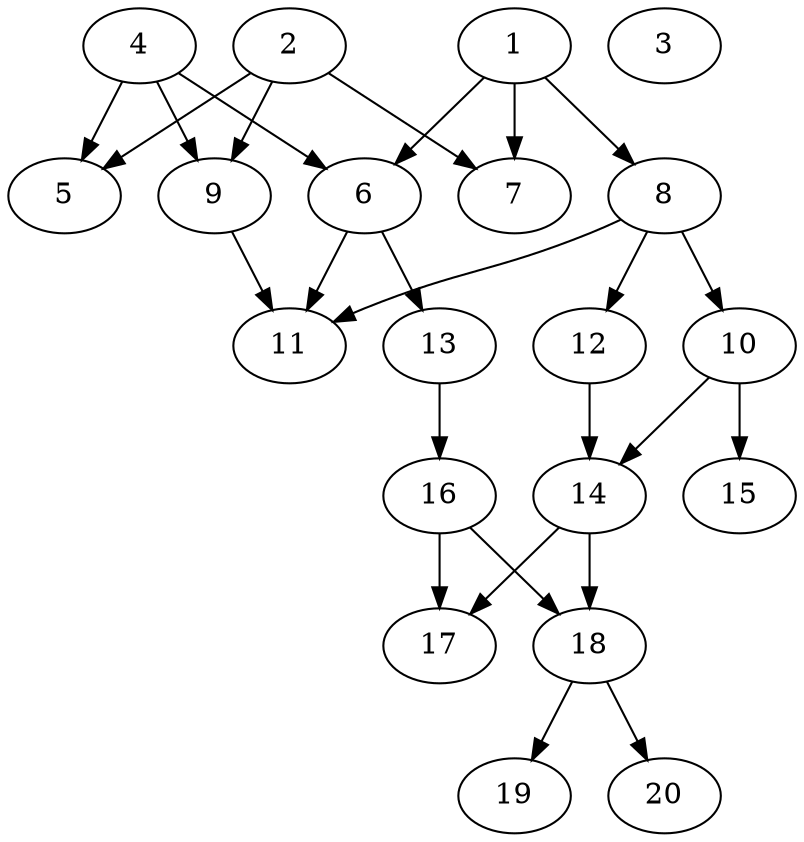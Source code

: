 // DAG automatically generated by daggen at Wed Jul 24 22:10:09 2019
// ./daggen --dot -n 20 --ccr 0.3 --fat 0.5 --regular 0.5 --density 0.5 --mindata 5242880 --maxdata 52428800 
digraph G {
  1 [size="58340693", alpha="0.17", expect_size="17502208"] 
  1 -> 6 [size ="17502208"]
  1 -> 7 [size ="17502208"]
  1 -> 8 [size ="17502208"]
  2 [size="162573653", alpha="0.02", expect_size="48772096"] 
  2 -> 5 [size ="48772096"]
  2 -> 7 [size ="48772096"]
  2 -> 9 [size ="48772096"]
  3 [size="42748587", alpha="0.18", expect_size="12824576"] 
  4 [size="93989547", alpha="0.11", expect_size="28196864"] 
  4 -> 5 [size ="28196864"]
  4 -> 6 [size ="28196864"]
  4 -> 9 [size ="28196864"]
  5 [size="42304853", alpha="0.05", expect_size="12691456"] 
  6 [size="58920960", alpha="0.20", expect_size="17676288"] 
  6 -> 11 [size ="17676288"]
  6 -> 13 [size ="17676288"]
  7 [size="131478187", alpha="0.10", expect_size="39443456"] 
  8 [size="93805227", alpha="0.03", expect_size="28141568"] 
  8 -> 10 [size ="28141568"]
  8 -> 11 [size ="28141568"]
  8 -> 12 [size ="28141568"]
  9 [size="50138453", alpha="0.19", expect_size="15041536"] 
  9 -> 11 [size ="15041536"]
  10 [size="135000747", alpha="0.03", expect_size="40500224"] 
  10 -> 14 [size ="40500224"]
  10 -> 15 [size ="40500224"]
  11 [size="109847893", alpha="0.19", expect_size="32954368"] 
  12 [size="86394880", alpha="0.15", expect_size="25918464"] 
  12 -> 14 [size ="25918464"]
  13 [size="100297387", alpha="0.02", expect_size="30089216"] 
  13 -> 16 [size ="30089216"]
  14 [size="81694720", alpha="0.14", expect_size="24508416"] 
  14 -> 17 [size ="24508416"]
  14 -> 18 [size ="24508416"]
  15 [size="168075947", alpha="0.18", expect_size="50422784"] 
  16 [size="50554880", alpha="0.10", expect_size="15166464"] 
  16 -> 17 [size ="15166464"]
  16 -> 18 [size ="15166464"]
  17 [size="48711680", alpha="0.05", expect_size="14613504"] 
  18 [size="128723627", alpha="0.20", expect_size="38617088"] 
  18 -> 19 [size ="38617088"]
  18 -> 20 [size ="38617088"]
  19 [size="155381760", alpha="0.06", expect_size="46614528"] 
  20 [size="148589227", alpha="0.17", expect_size="44576768"] 
}
